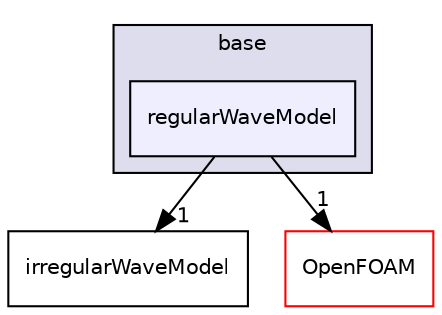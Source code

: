 digraph "src/waveModels/waveGenerationModels/base/regularWaveModel" {
  bgcolor=transparent;
  compound=true
  node [ fontsize="10", fontname="Helvetica"];
  edge [ labelfontsize="10", labelfontname="Helvetica"];
  subgraph clusterdir_8b3e8305750f57279d38dda6619c99cf {
    graph [ bgcolor="#ddddee", pencolor="black", label="base" fontname="Helvetica", fontsize="10", URL="dir_8b3e8305750f57279d38dda6619c99cf.html"]
  dir_1b8987567b728e0efdfb5517cf888ab0 [shape=box, label="regularWaveModel", style="filled", fillcolor="#eeeeff", pencolor="black", URL="dir_1b8987567b728e0efdfb5517cf888ab0.html"];
  }
  dir_2ec230eeb18ab58dfde18d6f27a93ced [shape=box label="irregularWaveModel" URL="dir_2ec230eeb18ab58dfde18d6f27a93ced.html"];
  dir_c5473ff19b20e6ec4dfe5c310b3778a8 [shape=box label="OpenFOAM" color="red" URL="dir_c5473ff19b20e6ec4dfe5c310b3778a8.html"];
  dir_1b8987567b728e0efdfb5517cf888ab0->dir_2ec230eeb18ab58dfde18d6f27a93ced [headlabel="1", labeldistance=1.5 headhref="dir_004128_004127.html"];
  dir_1b8987567b728e0efdfb5517cf888ab0->dir_c5473ff19b20e6ec4dfe5c310b3778a8 [headlabel="1", labeldistance=1.5 headhref="dir_004128_002151.html"];
}
